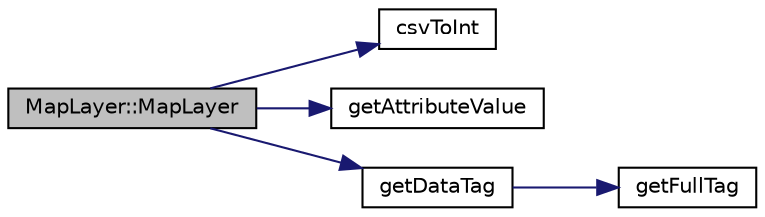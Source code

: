 digraph "MapLayer::MapLayer"
{
 // LATEX_PDF_SIZE
  bgcolor="transparent";
  edge [fontname="Helvetica",fontsize="10",labelfontname="Helvetica",labelfontsize="10"];
  node [fontname="Helvetica",fontsize="10",shape=record];
  rankdir="LR";
  Node1 [label="MapLayer::MapLayer",height=0.2,width=0.4,color="black", fillcolor="grey75", style="filled", fontcolor="black",tooltip="Constructeur avec data brut comme parametre."];
  Node1 -> Node2 [color="midnightblue",fontsize="10",style="solid",fontname="Helvetica"];
  Node2 [label="csvToInt",height=0.2,width=0.4,color="black",URL="$tmxParsing_8cpp.html#a4cce2d96dd209722a445091ace78dae4",tooltip="Transforme une std::string sous format csv en tableau dynamique d'entiers."];
  Node1 -> Node3 [color="midnightblue",fontsize="10",style="solid",fontname="Helvetica"];
  Node3 [label="getAttributeValue",height=0.2,width=0.4,color="black",URL="$tmxParsing_8cpp.html#a7f798bd46c19c61d7e3f0356018bc0c9",tooltip="Retourne la valeur d'un attribut d'un balise XML."];
  Node1 -> Node4 [color="midnightblue",fontsize="10",style="solid",fontname="Helvetica"];
  Node4 [label="getDataTag",height=0.2,width=0.4,color="black",URL="$tmxParsing_8cpp.html#afe8a4464102791b21b37cc37f76eb1c9",tooltip=" "];
  Node4 -> Node5 [color="midnightblue",fontsize="10",style="solid",fontname="Helvetica"];
  Node5 [label="getFullTag",height=0.2,width=0.4,color="black",URL="$tmxParsing_8cpp.html#a8fc864f80bb4b71341f7189e9a5c9bcd",tooltip=" "];
}
